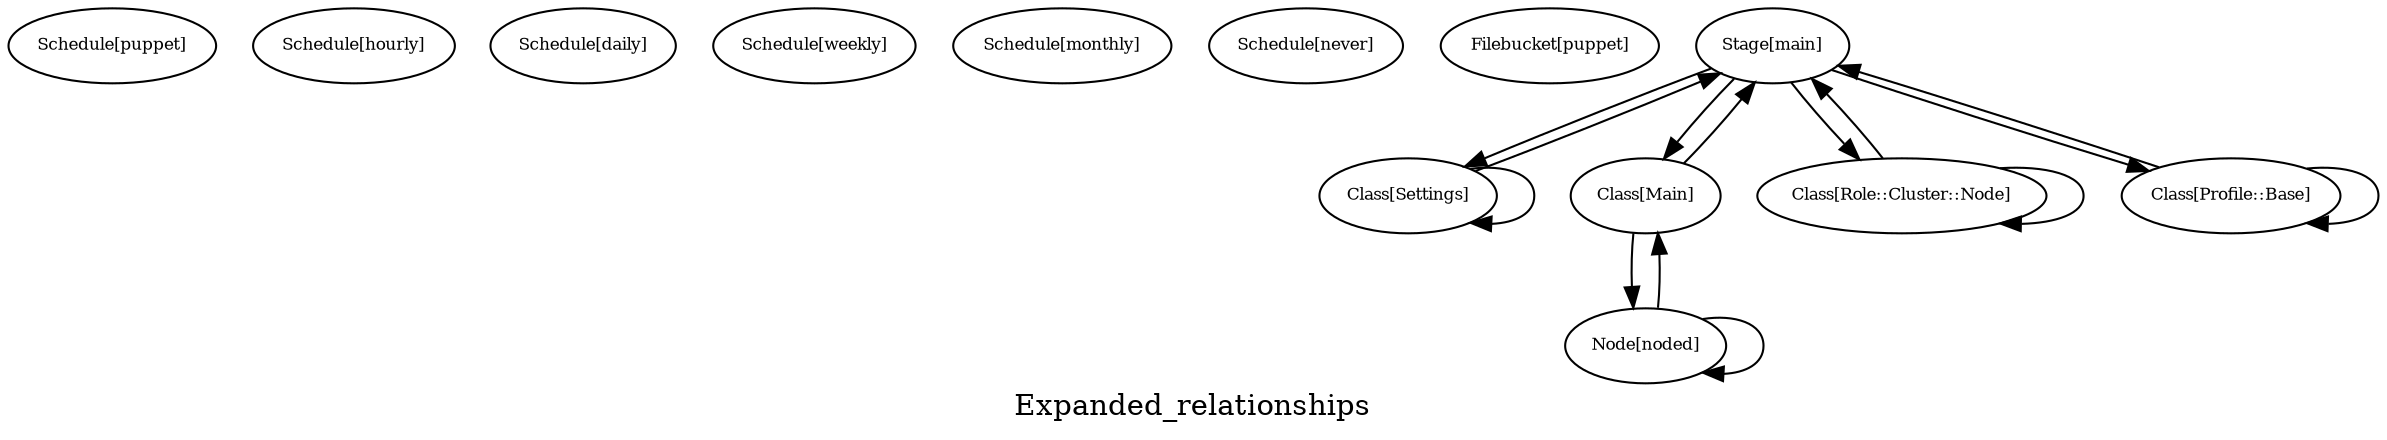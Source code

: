 digraph Expanded_relationships {
    label = "Expanded_relationships"
    "Schedule[puppet]" [
        fontsize = 8,
        label = "Schedule[puppet]"
    ]

    "Schedule[hourly]" [
        fontsize = 8,
        label = "Schedule[hourly]"
    ]

    "Schedule[daily]" [
        fontsize = 8,
        label = "Schedule[daily]"
    ]

    "Schedule[weekly]" [
        fontsize = 8,
        label = "Schedule[weekly]"
    ]

    "Schedule[monthly]" [
        fontsize = 8,
        label = "Schedule[monthly]"
    ]

    "Schedule[never]" [
        fontsize = 8,
        label = "Schedule[never]"
    ]

    "Filebucket[puppet]" [
        fontsize = 8,
        label = "Filebucket[puppet]"
    ]

    "Stage[main]" [
        fontsize = 8,
        label = "Stage[main]"
    ]

    "Class[Settings]" [
        fontsize = 8,
        label = "Class[Settings]"
    ]

    "Class[Settings]" [
        fontsize = 8,
        label = "Class[Settings]"
    ]

    "Stage[main]" [
        fontsize = 8,
        label = "Stage[main]"
    ]

    "Class[Main]" [
        fontsize = 8,
        label = "Class[Main]"
    ]

    "Class[Main]" [
        fontsize = 8,
        label = "Class[Main]"
    ]

    "Class[Role::Cluster::Node]" [
        fontsize = 8,
        label = "Class[Role::Cluster::Node]"
    ]

    "Class[Role::Cluster::Node]" [
        fontsize = 8,
        label = "Class[Role::Cluster::Node]"
    ]

    "Class[Profile::Base]" [
        fontsize = 8,
        label = "Class[Profile::Base]"
    ]

    "Class[Profile::Base]" [
        fontsize = 8,
        label = "Class[Profile::Base]"
    ]

    "Node[noded]" [
        fontsize = 8,
        label = "Node[noded]"
    ]

    "Node[noded]" [
        fontsize = 8,
        label = "Node[noded]"
    ]

    "Stage[main]" -> "Class[Settings]" [
        fontsize = 8
    ]

    "Class[Settings]" -> "Class[Settings]" [
        fontsize = 8
    ]

    "Class[Settings]" -> "Stage[main]" [
        fontsize = 8
    ]

    "Class[Main]" -> "Stage[main]" [
        fontsize = 8
    ]

    "Class[Role::Cluster::Node]" -> "Stage[main]" [
        fontsize = 8
    ]

    "Class[Profile::Base]" -> "Stage[main]" [
        fontsize = 8
    ]

    "Stage[main]" -> "Class[Main]" [
        fontsize = 8
    ]

    "Node[noded]" -> "Class[Main]" [
        fontsize = 8
    ]

    "Stage[main]" -> "Class[Role::Cluster::Node]" [
        fontsize = 8
    ]

    "Class[Role::Cluster::Node]" -> "Class[Role::Cluster::Node]" [
        fontsize = 8
    ]

    "Stage[main]" -> "Class[Profile::Base]" [
        fontsize = 8
    ]

    "Class[Profile::Base]" -> "Class[Profile::Base]" [
        fontsize = 8
    ]

    "Class[Main]" -> "Node[noded]" [
        fontsize = 8
    ]

    "Node[noded]" -> "Node[noded]" [
        fontsize = 8
    ]

}

